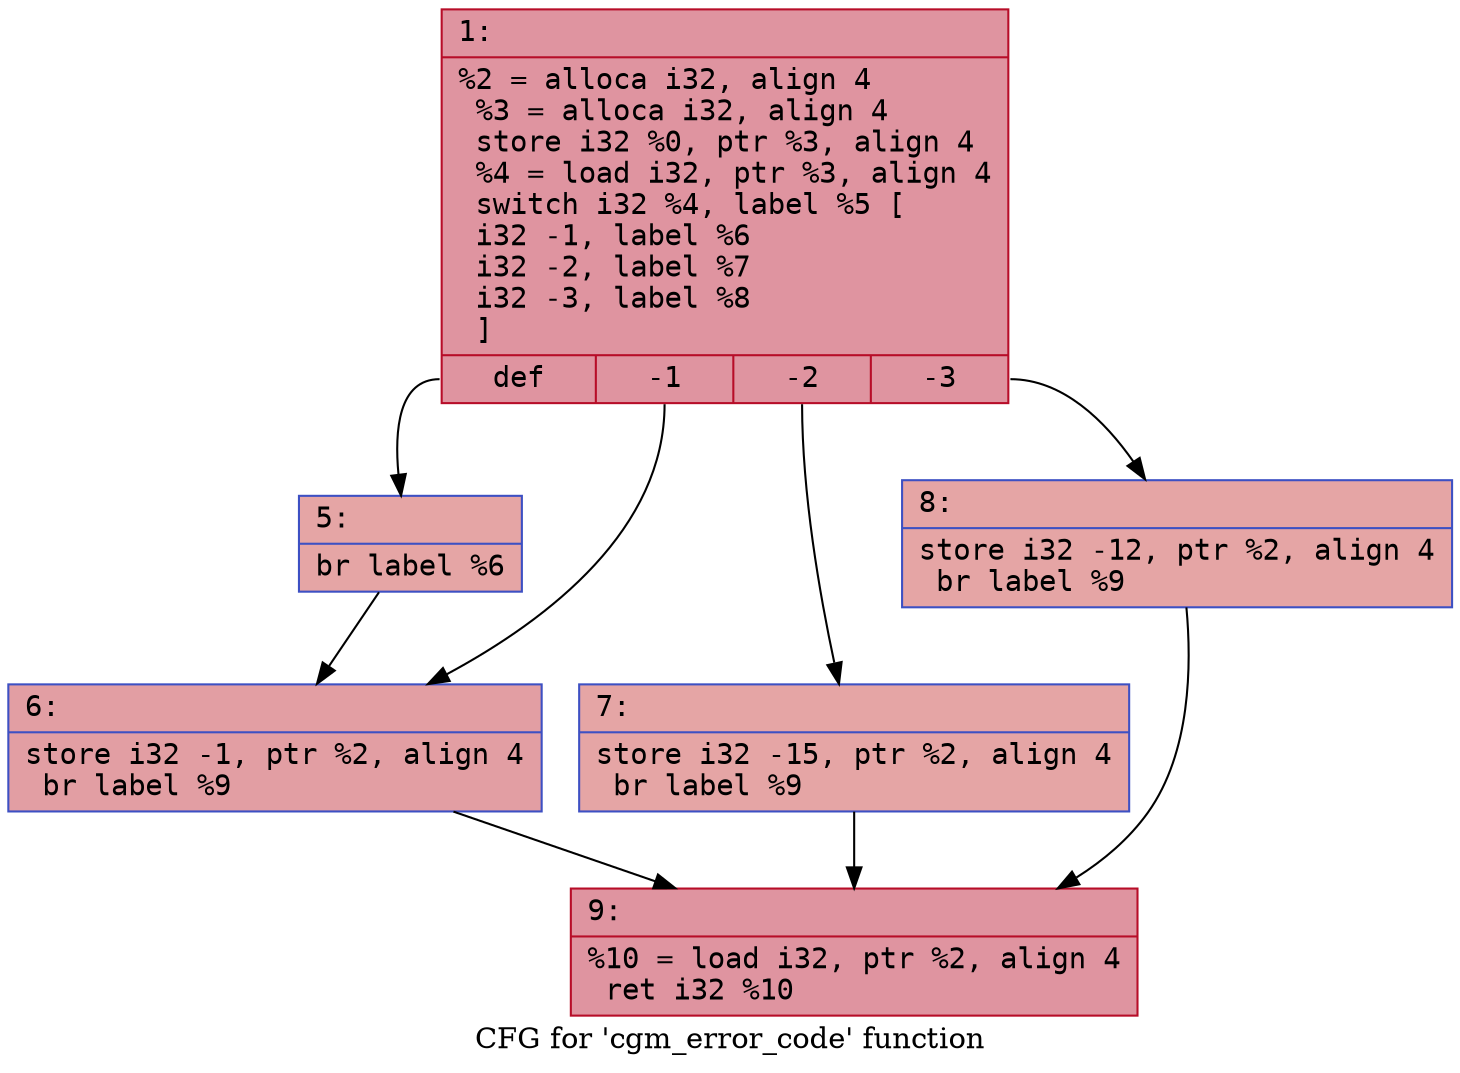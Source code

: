 digraph "CFG for 'cgm_error_code' function" {
	label="CFG for 'cgm_error_code' function";

	Node0x6000016913b0 [shape=record,color="#b70d28ff", style=filled, fillcolor="#b70d2870" fontname="Courier",label="{1:\l|  %2 = alloca i32, align 4\l  %3 = alloca i32, align 4\l  store i32 %0, ptr %3, align 4\l  %4 = load i32, ptr %3, align 4\l  switch i32 %4, label %5 [\l    i32 -1, label %6\l    i32 -2, label %7\l    i32 -3, label %8\l  ]\l|{<s0>def|<s1>-1|<s2>-2|<s3>-3}}"];
	Node0x6000016913b0:s0 -> Node0x600001691450[tooltip="1 -> 5\nProbability 25.00%" ];
	Node0x6000016913b0:s1 -> Node0x6000016914a0[tooltip="1 -> 6\nProbability 25.00%" ];
	Node0x6000016913b0:s2 -> Node0x6000016914f0[tooltip="1 -> 7\nProbability 25.00%" ];
	Node0x6000016913b0:s3 -> Node0x600001691540[tooltip="1 -> 8\nProbability 25.00%" ];
	Node0x600001691450 [shape=record,color="#3d50c3ff", style=filled, fillcolor="#c5333470" fontname="Courier",label="{5:\l|  br label %6\l}"];
	Node0x600001691450 -> Node0x6000016914a0[tooltip="5 -> 6\nProbability 100.00%" ];
	Node0x6000016914a0 [shape=record,color="#3d50c3ff", style=filled, fillcolor="#be242e70" fontname="Courier",label="{6:\l|  store i32 -1, ptr %2, align 4\l  br label %9\l}"];
	Node0x6000016914a0 -> Node0x600001691590[tooltip="6 -> 9\nProbability 100.00%" ];
	Node0x6000016914f0 [shape=record,color="#3d50c3ff", style=filled, fillcolor="#c5333470" fontname="Courier",label="{7:\l|  store i32 -15, ptr %2, align 4\l  br label %9\l}"];
	Node0x6000016914f0 -> Node0x600001691590[tooltip="7 -> 9\nProbability 100.00%" ];
	Node0x600001691540 [shape=record,color="#3d50c3ff", style=filled, fillcolor="#c5333470" fontname="Courier",label="{8:\l|  store i32 -12, ptr %2, align 4\l  br label %9\l}"];
	Node0x600001691540 -> Node0x600001691590[tooltip="8 -> 9\nProbability 100.00%" ];
	Node0x600001691590 [shape=record,color="#b70d28ff", style=filled, fillcolor="#b70d2870" fontname="Courier",label="{9:\l|  %10 = load i32, ptr %2, align 4\l  ret i32 %10\l}"];
}
